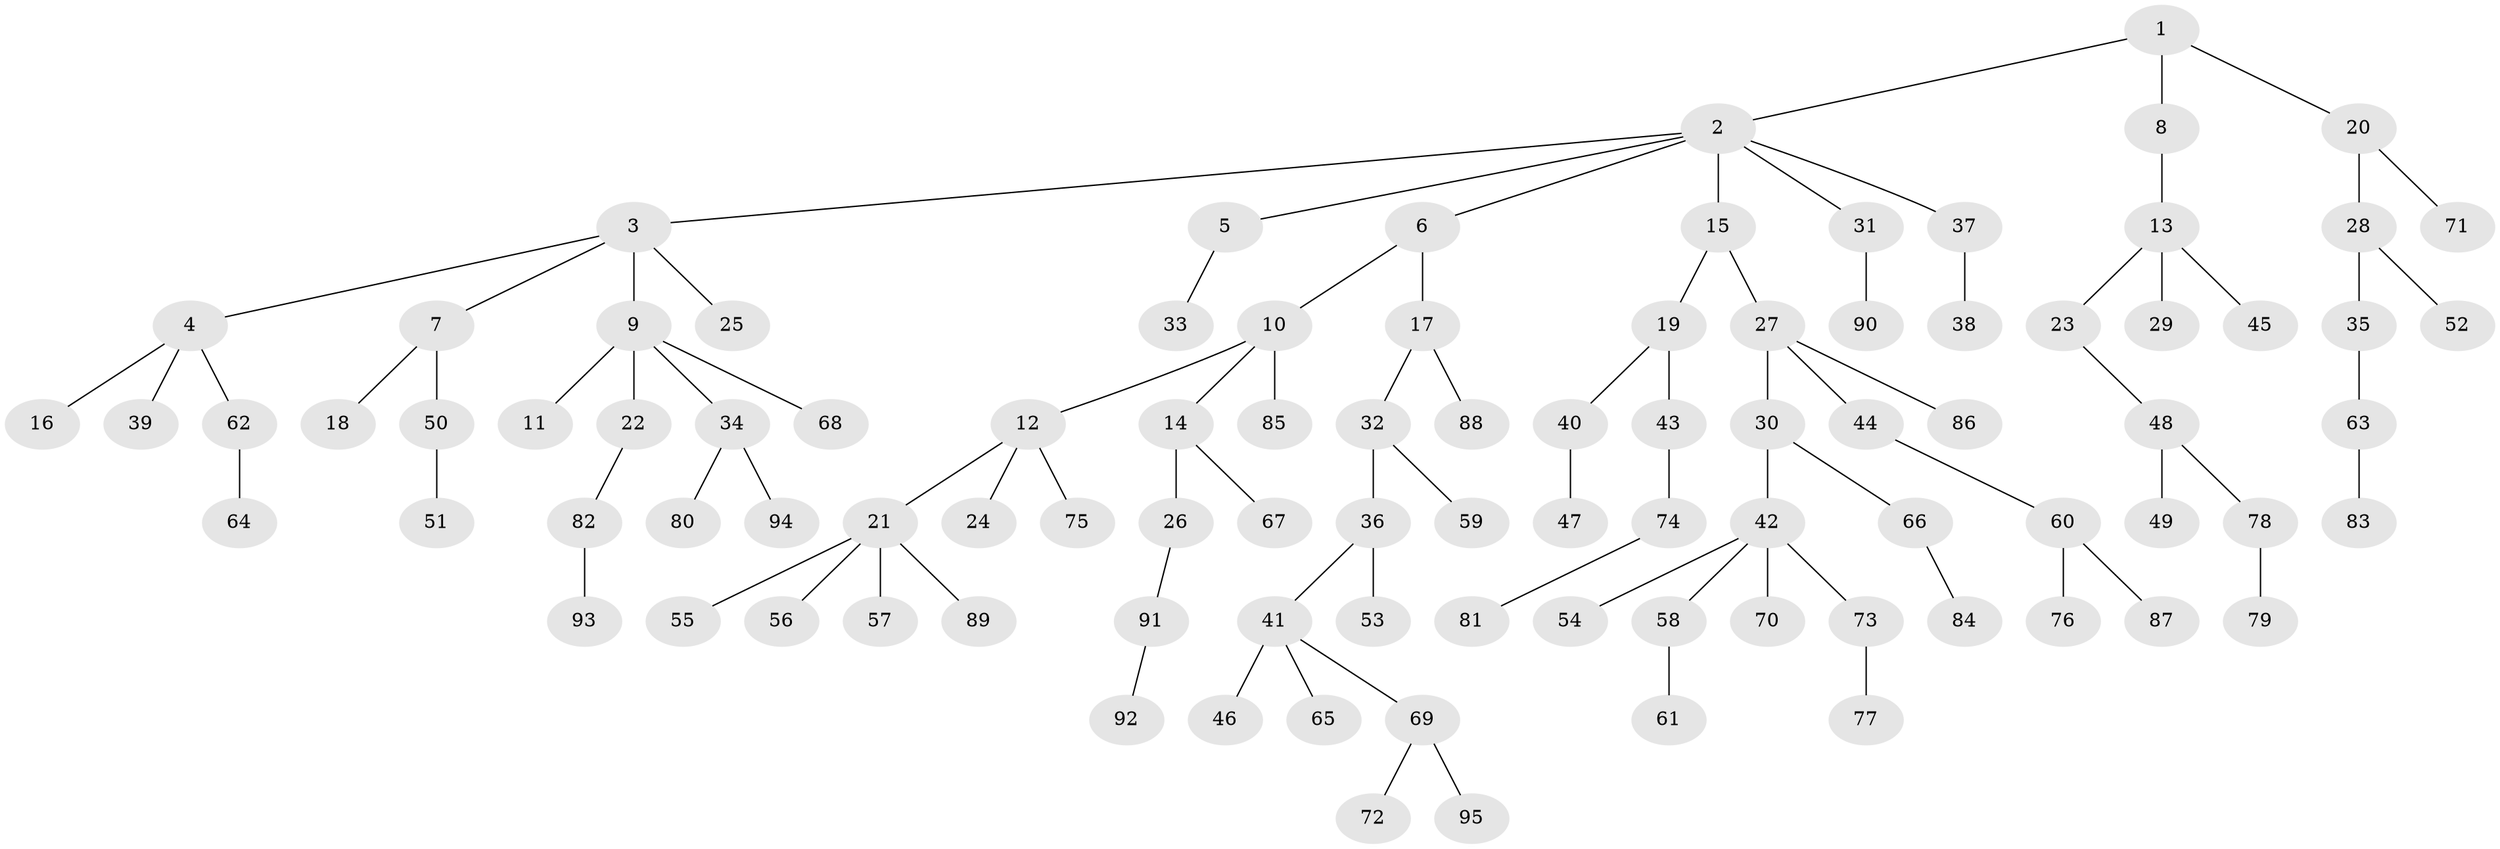 // coarse degree distribution, {3: 0.21052631578947367, 7: 0.02631578947368421, 4: 0.05263157894736842, 1: 0.5, 2: 0.21052631578947367}
// Generated by graph-tools (version 1.1) at 2025/37/03/04/25 23:37:27]
// undirected, 95 vertices, 94 edges
graph export_dot {
  node [color=gray90,style=filled];
  1;
  2;
  3;
  4;
  5;
  6;
  7;
  8;
  9;
  10;
  11;
  12;
  13;
  14;
  15;
  16;
  17;
  18;
  19;
  20;
  21;
  22;
  23;
  24;
  25;
  26;
  27;
  28;
  29;
  30;
  31;
  32;
  33;
  34;
  35;
  36;
  37;
  38;
  39;
  40;
  41;
  42;
  43;
  44;
  45;
  46;
  47;
  48;
  49;
  50;
  51;
  52;
  53;
  54;
  55;
  56;
  57;
  58;
  59;
  60;
  61;
  62;
  63;
  64;
  65;
  66;
  67;
  68;
  69;
  70;
  71;
  72;
  73;
  74;
  75;
  76;
  77;
  78;
  79;
  80;
  81;
  82;
  83;
  84;
  85;
  86;
  87;
  88;
  89;
  90;
  91;
  92;
  93;
  94;
  95;
  1 -- 2;
  1 -- 8;
  1 -- 20;
  2 -- 3;
  2 -- 5;
  2 -- 6;
  2 -- 15;
  2 -- 31;
  2 -- 37;
  3 -- 4;
  3 -- 7;
  3 -- 9;
  3 -- 25;
  4 -- 16;
  4 -- 39;
  4 -- 62;
  5 -- 33;
  6 -- 10;
  6 -- 17;
  7 -- 18;
  7 -- 50;
  8 -- 13;
  9 -- 11;
  9 -- 22;
  9 -- 34;
  9 -- 68;
  10 -- 12;
  10 -- 14;
  10 -- 85;
  12 -- 21;
  12 -- 24;
  12 -- 75;
  13 -- 23;
  13 -- 29;
  13 -- 45;
  14 -- 26;
  14 -- 67;
  15 -- 19;
  15 -- 27;
  17 -- 32;
  17 -- 88;
  19 -- 40;
  19 -- 43;
  20 -- 28;
  20 -- 71;
  21 -- 55;
  21 -- 56;
  21 -- 57;
  21 -- 89;
  22 -- 82;
  23 -- 48;
  26 -- 91;
  27 -- 30;
  27 -- 44;
  27 -- 86;
  28 -- 35;
  28 -- 52;
  30 -- 42;
  30 -- 66;
  31 -- 90;
  32 -- 36;
  32 -- 59;
  34 -- 80;
  34 -- 94;
  35 -- 63;
  36 -- 41;
  36 -- 53;
  37 -- 38;
  40 -- 47;
  41 -- 46;
  41 -- 65;
  41 -- 69;
  42 -- 54;
  42 -- 58;
  42 -- 70;
  42 -- 73;
  43 -- 74;
  44 -- 60;
  48 -- 49;
  48 -- 78;
  50 -- 51;
  58 -- 61;
  60 -- 76;
  60 -- 87;
  62 -- 64;
  63 -- 83;
  66 -- 84;
  69 -- 72;
  69 -- 95;
  73 -- 77;
  74 -- 81;
  78 -- 79;
  82 -- 93;
  91 -- 92;
}
